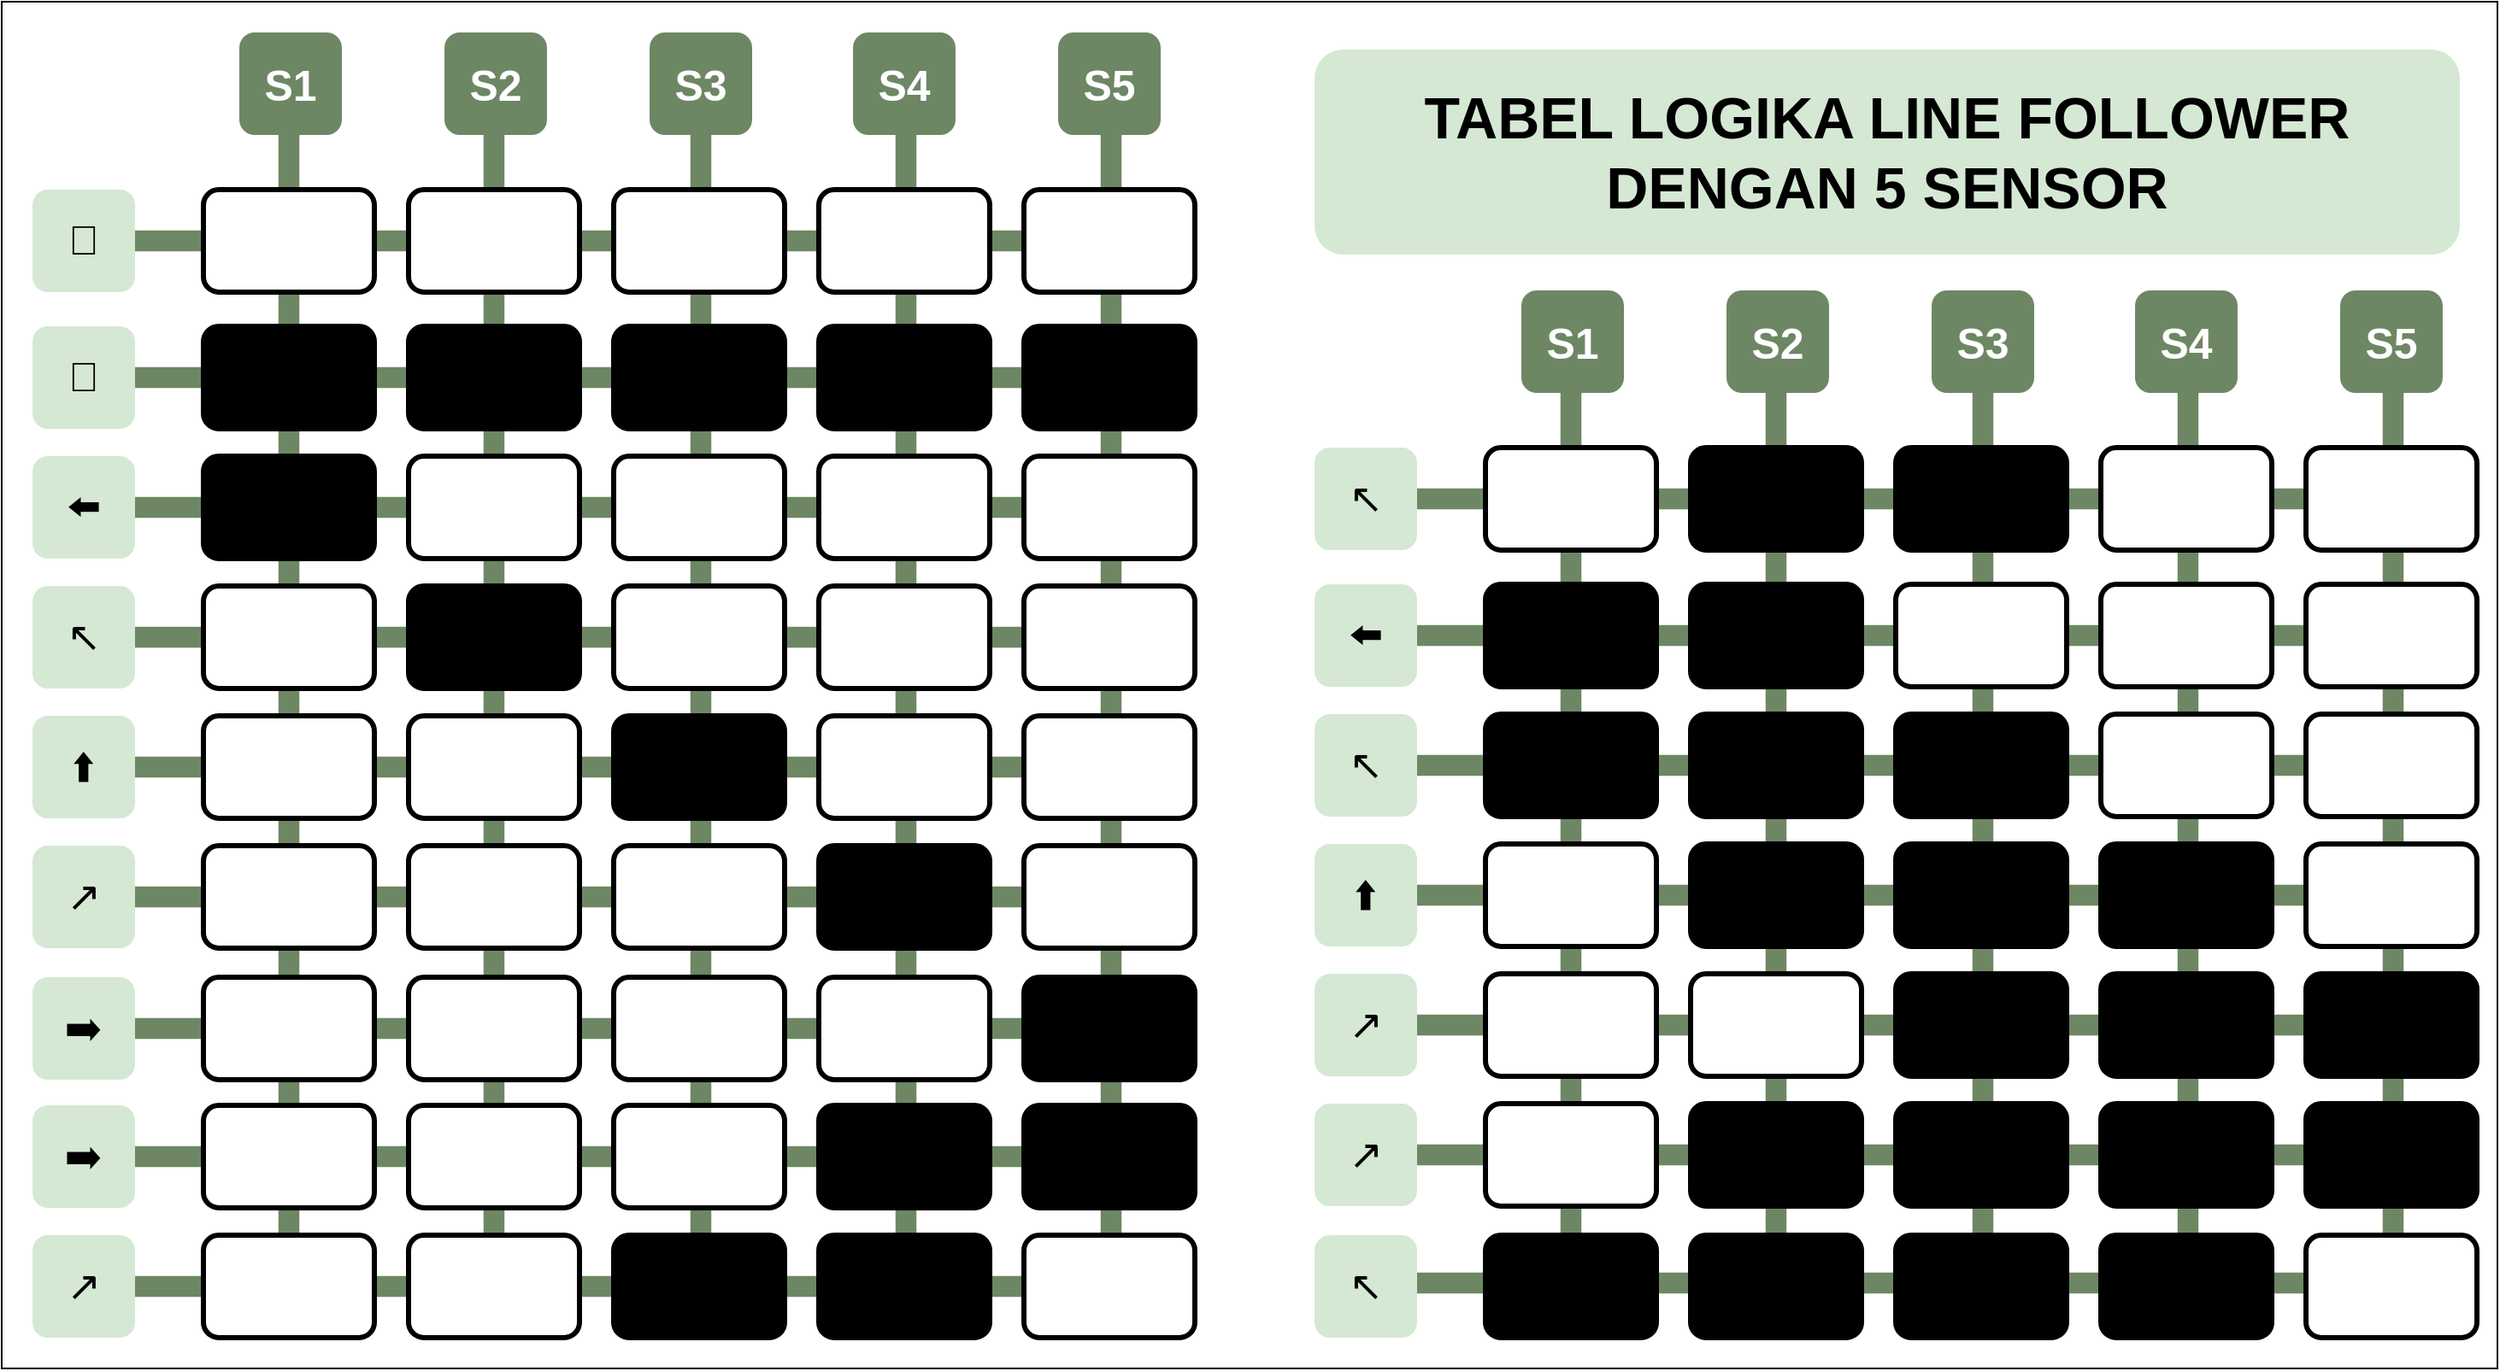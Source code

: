 <mxfile>
    <diagram id="-RucH7jH6c9matsVI8PS" name="Page-1">
        <mxGraphModel dx="1332" dy="2126" grid="1" gridSize="10" guides="1" tooltips="1" connect="1" arrows="1" fold="1" page="1" pageScale="1" pageWidth="827" pageHeight="1169" math="0" shadow="0">
            <root>
                <mxCell id="0"/>
                <mxCell id="1" parent="0"/>
                <mxCell id="498" value="" style="rounded=0;whiteSpace=wrap;html=1;" vertex="1" parent="1">
                    <mxGeometry x="12" y="-1098" width="1460" height="800" as="geometry"/>
                </mxCell>
                <mxCell id="490" value="" style="rounded=1;whiteSpace=wrap;html=1;fillColor=#6d8764;strokeColor=none;fontColor=#ffffff;arcSize=0;rotation=90;" parent="1" vertex="1">
                    <mxGeometry x="1107.75" y="-1098" width="12.25" height="582" as="geometry"/>
                </mxCell>
                <mxCell id="491" value="" style="rounded=1;whiteSpace=wrap;html=1;fillColor=#6d8764;strokeColor=none;fontColor=#ffffff;arcSize=0;rotation=90;" parent="1" vertex="1">
                    <mxGeometry x="1107.75" y="-1018" width="12.25" height="582" as="geometry"/>
                </mxCell>
                <mxCell id="492" value="" style="rounded=1;whiteSpace=wrap;html=1;fillColor=#6d8764;strokeColor=none;fontColor=#ffffff;arcSize=0;rotation=90;" parent="1" vertex="1">
                    <mxGeometry x="1107.75" y="-942" width="12.25" height="582" as="geometry"/>
                </mxCell>
                <mxCell id="493" value="" style="rounded=1;whiteSpace=wrap;html=1;fillColor=#6d8764;strokeColor=none;fontColor=#ffffff;arcSize=0;rotation=90;" parent="1" vertex="1">
                    <mxGeometry x="1107.75" y="-866" width="12.25" height="582" as="geometry"/>
                </mxCell>
                <mxCell id="494" value="" style="rounded=1;whiteSpace=wrap;html=1;fillColor=#6d8764;strokeColor=none;fontColor=#ffffff;arcSize=0;rotation=90;" parent="1" vertex="1">
                    <mxGeometry x="1107.75" y="-790" width="12.25" height="582" as="geometry"/>
                </mxCell>
                <mxCell id="495" value="" style="rounded=1;whiteSpace=wrap;html=1;fillColor=#6d8764;strokeColor=none;fontColor=#ffffff;arcSize=0;rotation=90;" parent="1" vertex="1">
                    <mxGeometry x="1107.75" y="-714" width="12.25" height="582" as="geometry"/>
                </mxCell>
                <mxCell id="496" value="" style="rounded=1;whiteSpace=wrap;html=1;fillColor=#6d8764;strokeColor=none;fontColor=#ffffff;arcSize=0;rotation=90;" parent="1" vertex="1">
                    <mxGeometry x="1107.75" y="-639" width="12.25" height="582" as="geometry"/>
                </mxCell>
                <mxCell id="481" value="" style="rounded=1;whiteSpace=wrap;html=1;fillColor=#6d8764;strokeColor=none;fontColor=#ffffff;arcSize=0;rotation=90;" parent="1" vertex="1">
                    <mxGeometry x="357.75" y="-1169" width="12.25" height="582" as="geometry"/>
                </mxCell>
                <mxCell id="482" value="" style="rounded=1;whiteSpace=wrap;html=1;fillColor=#6d8764;strokeColor=none;fontColor=#ffffff;arcSize=0;rotation=90;" parent="1" vertex="1">
                    <mxGeometry x="357.75" y="-1249" width="12.25" height="582" as="geometry"/>
                </mxCell>
                <mxCell id="483" value="" style="rounded=1;whiteSpace=wrap;html=1;fillColor=#6d8764;strokeColor=none;fontColor=#ffffff;arcSize=0;rotation=90;" parent="1" vertex="1">
                    <mxGeometry x="357.75" y="-1093" width="12.25" height="582" as="geometry"/>
                </mxCell>
                <mxCell id="484" value="" style="rounded=1;whiteSpace=wrap;html=1;fillColor=#6d8764;strokeColor=none;fontColor=#ffffff;arcSize=0;rotation=90;" parent="1" vertex="1">
                    <mxGeometry x="357.75" y="-1017" width="12.25" height="582" as="geometry"/>
                </mxCell>
                <mxCell id="485" value="" style="rounded=1;whiteSpace=wrap;html=1;fillColor=#6d8764;strokeColor=none;fontColor=#ffffff;arcSize=0;rotation=90;" parent="1" vertex="1">
                    <mxGeometry x="357.75" y="-941" width="12.25" height="582" as="geometry"/>
                </mxCell>
                <mxCell id="486" value="" style="rounded=1;whiteSpace=wrap;html=1;fillColor=#6d8764;strokeColor=none;fontColor=#ffffff;arcSize=0;rotation=90;" parent="1" vertex="1">
                    <mxGeometry x="357.75" y="-865" width="12.25" height="582" as="geometry"/>
                </mxCell>
                <mxCell id="487" value="" style="rounded=1;whiteSpace=wrap;html=1;fillColor=#6d8764;strokeColor=none;fontColor=#ffffff;arcSize=0;rotation=90;" parent="1" vertex="1">
                    <mxGeometry x="357.75" y="-788" width="12.25" height="582" as="geometry"/>
                </mxCell>
                <mxCell id="488" value="" style="rounded=1;whiteSpace=wrap;html=1;fillColor=#6d8764;strokeColor=none;fontColor=#ffffff;arcSize=0;rotation=90;" parent="1" vertex="1">
                    <mxGeometry x="357.75" y="-713" width="12.25" height="582" as="geometry"/>
                </mxCell>
                <mxCell id="489" value="" style="rounded=1;whiteSpace=wrap;html=1;fillColor=#6d8764;strokeColor=none;fontColor=#ffffff;arcSize=0;rotation=90;" parent="1" vertex="1">
                    <mxGeometry x="357.75" y="-637" width="12.25" height="582" as="geometry"/>
                </mxCell>
                <mxCell id="390" value="" style="rounded=1;whiteSpace=wrap;html=1;fillColor=#6d8764;strokeColor=none;fontColor=#ffffff;arcSize=0;" parent="1" vertex="1">
                    <mxGeometry x="173.88" y="-1030" width="12.25" height="690" as="geometry"/>
                </mxCell>
                <mxCell id="392" value="" style="rounded=1;whiteSpace=wrap;html=1;fillColor=#6d8764;strokeColor=none;fontColor=#ffffff;arcSize=0;" parent="1" vertex="1">
                    <mxGeometry x="293.87" y="-1040" width="12.25" height="700" as="geometry"/>
                </mxCell>
                <mxCell id="393" value="" style="rounded=1;whiteSpace=wrap;html=1;fillColor=#6d8764;strokeColor=none;fontColor=#ffffff;arcSize=0;" parent="1" vertex="1">
                    <mxGeometry x="414.87" y="-1040" width="12.25" height="690" as="geometry"/>
                </mxCell>
                <mxCell id="394" value="" style="rounded=1;whiteSpace=wrap;html=1;fillColor=#6d8764;strokeColor=none;fontColor=#ffffff;arcSize=0;" parent="1" vertex="1">
                    <mxGeometry x="534.87" y="-1040" width="12.25" height="700" as="geometry"/>
                </mxCell>
                <mxCell id="395" value="" style="rounded=1;whiteSpace=wrap;html=1;fillColor=#6d8764;strokeColor=none;fontColor=#ffffff;arcSize=0;" parent="1" vertex="1">
                    <mxGeometry x="654.88" y="-1040" width="12.25" height="690" as="geometry"/>
                </mxCell>
                <mxCell id="164" value="" style="rounded=1;whiteSpace=wrap;html=1;strokeWidth=3;" parent="1" vertex="1">
                    <mxGeometry x="130" y="-988" width="100" height="60" as="geometry"/>
                </mxCell>
                <mxCell id="165" value="" style="rounded=1;whiteSpace=wrap;html=1;strokeWidth=3;" parent="1" vertex="1">
                    <mxGeometry x="250" y="-988" width="100" height="60" as="geometry"/>
                </mxCell>
                <mxCell id="166" value="" style="rounded=1;whiteSpace=wrap;html=1;strokeWidth=3;" parent="1" vertex="1">
                    <mxGeometry x="370" y="-988" width="100" height="60" as="geometry"/>
                </mxCell>
                <mxCell id="167" value="" style="rounded=1;whiteSpace=wrap;html=1;strokeWidth=3;" parent="1" vertex="1">
                    <mxGeometry x="490" y="-988" width="100" height="60" as="geometry"/>
                </mxCell>
                <mxCell id="168" value="" style="rounded=1;whiteSpace=wrap;html=1;strokeWidth=3;" parent="1" vertex="1">
                    <mxGeometry x="610" y="-988" width="100" height="60" as="geometry"/>
                </mxCell>
                <mxCell id="169" value="" style="rounded=1;whiteSpace=wrap;html=1;strokeWidth=3;fillColor=#000000;" parent="1" vertex="1">
                    <mxGeometry x="130" y="-908" width="100" height="60" as="geometry"/>
                </mxCell>
                <mxCell id="170" value="" style="rounded=1;whiteSpace=wrap;html=1;strokeWidth=3;fillColor=#000000;" parent="1" vertex="1">
                    <mxGeometry x="250" y="-908" width="100" height="60" as="geometry"/>
                </mxCell>
                <mxCell id="171" value="" style="rounded=1;whiteSpace=wrap;html=1;strokeWidth=3;fillColor=#000000;" parent="1" vertex="1">
                    <mxGeometry x="370" y="-908" width="100" height="60" as="geometry"/>
                </mxCell>
                <mxCell id="172" value="" style="rounded=1;whiteSpace=wrap;html=1;strokeWidth=3;fillColor=#000000;" parent="1" vertex="1">
                    <mxGeometry x="490" y="-908" width="100" height="60" as="geometry"/>
                </mxCell>
                <mxCell id="173" value="" style="rounded=1;whiteSpace=wrap;html=1;strokeWidth=3;fillColor=#000000;" parent="1" vertex="1">
                    <mxGeometry x="610" y="-908" width="100" height="60" as="geometry"/>
                </mxCell>
                <mxCell id="174" value="" style="rounded=1;whiteSpace=wrap;html=1;strokeWidth=3;strokeColor=#000000;fillColor=#000000;" parent="1" vertex="1">
                    <mxGeometry x="130" y="-832" width="100" height="60" as="geometry"/>
                </mxCell>
                <mxCell id="175" value="" style="rounded=1;whiteSpace=wrap;html=1;strokeWidth=3;" parent="1" vertex="1">
                    <mxGeometry x="250" y="-832" width="100" height="60" as="geometry"/>
                </mxCell>
                <mxCell id="176" value="" style="rounded=1;whiteSpace=wrap;html=1;strokeWidth=3;" parent="1" vertex="1">
                    <mxGeometry x="370" y="-832" width="100" height="60" as="geometry"/>
                </mxCell>
                <mxCell id="177" value="" style="rounded=1;whiteSpace=wrap;html=1;strokeWidth=3;" parent="1" vertex="1">
                    <mxGeometry x="490" y="-832" width="100" height="60" as="geometry"/>
                </mxCell>
                <mxCell id="178" value="" style="rounded=1;whiteSpace=wrap;html=1;strokeWidth=3;" parent="1" vertex="1">
                    <mxGeometry x="610" y="-832" width="100" height="60" as="geometry"/>
                </mxCell>
                <mxCell id="179" value="" style="rounded=1;whiteSpace=wrap;html=1;strokeWidth=3;" parent="1" vertex="1">
                    <mxGeometry x="130" y="-756" width="100" height="60" as="geometry"/>
                </mxCell>
                <mxCell id="180" value="" style="rounded=1;whiteSpace=wrap;html=1;strokeWidth=3;fillColor=#000000;" parent="1" vertex="1">
                    <mxGeometry x="250" y="-756" width="100" height="60" as="geometry"/>
                </mxCell>
                <mxCell id="181" value="" style="rounded=1;whiteSpace=wrap;html=1;strokeWidth=3;" parent="1" vertex="1">
                    <mxGeometry x="370" y="-756" width="100" height="60" as="geometry"/>
                </mxCell>
                <mxCell id="182" value="" style="rounded=1;whiteSpace=wrap;html=1;strokeWidth=3;" parent="1" vertex="1">
                    <mxGeometry x="490" y="-756" width="100" height="60" as="geometry"/>
                </mxCell>
                <mxCell id="183" value="" style="rounded=1;whiteSpace=wrap;html=1;strokeWidth=3;" parent="1" vertex="1">
                    <mxGeometry x="610" y="-756" width="100" height="60" as="geometry"/>
                </mxCell>
                <mxCell id="184" value="" style="rounded=1;whiteSpace=wrap;html=1;strokeWidth=3;" parent="1" vertex="1">
                    <mxGeometry x="130" y="-680" width="100" height="60" as="geometry"/>
                </mxCell>
                <mxCell id="185" value="" style="rounded=1;whiteSpace=wrap;html=1;strokeWidth=3;" parent="1" vertex="1">
                    <mxGeometry x="250" y="-680" width="100" height="60" as="geometry"/>
                </mxCell>
                <mxCell id="186" value="" style="rounded=1;whiteSpace=wrap;html=1;strokeWidth=3;fillColor=#000000;" parent="1" vertex="1">
                    <mxGeometry x="370" y="-680" width="100" height="60" as="geometry"/>
                </mxCell>
                <mxCell id="187" value="" style="rounded=1;whiteSpace=wrap;html=1;strokeWidth=3;" parent="1" vertex="1">
                    <mxGeometry x="490" y="-680" width="100" height="60" as="geometry"/>
                </mxCell>
                <mxCell id="188" value="" style="rounded=1;whiteSpace=wrap;html=1;strokeWidth=3;" parent="1" vertex="1">
                    <mxGeometry x="610" y="-680" width="100" height="60" as="geometry"/>
                </mxCell>
                <mxCell id="189" value="" style="rounded=1;whiteSpace=wrap;html=1;strokeWidth=3;" parent="1" vertex="1">
                    <mxGeometry x="130" y="-604" width="100" height="60" as="geometry"/>
                </mxCell>
                <mxCell id="190" value="" style="rounded=1;whiteSpace=wrap;html=1;strokeWidth=3;" parent="1" vertex="1">
                    <mxGeometry x="250" y="-604" width="100" height="60" as="geometry"/>
                </mxCell>
                <mxCell id="191" value="" style="rounded=1;whiteSpace=wrap;html=1;strokeWidth=3;" parent="1" vertex="1">
                    <mxGeometry x="370" y="-604" width="100" height="60" as="geometry"/>
                </mxCell>
                <mxCell id="192" value="" style="rounded=1;whiteSpace=wrap;html=1;strokeWidth=3;fillColor=#000000;" parent="1" vertex="1">
                    <mxGeometry x="490" y="-604" width="100" height="60" as="geometry"/>
                </mxCell>
                <mxCell id="193" value="" style="rounded=1;whiteSpace=wrap;html=1;strokeWidth=3;" parent="1" vertex="1">
                    <mxGeometry x="610" y="-604" width="100" height="60" as="geometry"/>
                </mxCell>
                <mxCell id="194" value="" style="rounded=1;whiteSpace=wrap;html=1;strokeWidth=3;" parent="1" vertex="1">
                    <mxGeometry x="130" y="-527" width="100" height="60" as="geometry"/>
                </mxCell>
                <mxCell id="195" value="" style="rounded=1;whiteSpace=wrap;html=1;strokeWidth=3;" parent="1" vertex="1">
                    <mxGeometry x="250" y="-527" width="100" height="60" as="geometry"/>
                </mxCell>
                <mxCell id="196" value="" style="rounded=1;whiteSpace=wrap;html=1;strokeWidth=3;" parent="1" vertex="1">
                    <mxGeometry x="370" y="-527" width="100" height="60" as="geometry"/>
                </mxCell>
                <mxCell id="197" value="" style="rounded=1;whiteSpace=wrap;html=1;strokeWidth=3;" parent="1" vertex="1">
                    <mxGeometry x="490" y="-527" width="100" height="60" as="geometry"/>
                </mxCell>
                <mxCell id="198" value="" style="rounded=1;whiteSpace=wrap;html=1;strokeWidth=3;fillColor=#000000;" parent="1" vertex="1">
                    <mxGeometry x="610" y="-527" width="100" height="60" as="geometry"/>
                </mxCell>
                <mxCell id="199" value="" style="rounded=1;whiteSpace=wrap;html=1;strokeWidth=3;" parent="1" vertex="1">
                    <mxGeometry x="130" y="-452" width="100" height="60" as="geometry"/>
                </mxCell>
                <mxCell id="200" value="" style="rounded=1;whiteSpace=wrap;html=1;strokeWidth=3;" parent="1" vertex="1">
                    <mxGeometry x="250" y="-452" width="100" height="60" as="geometry"/>
                </mxCell>
                <mxCell id="201" value="" style="rounded=1;whiteSpace=wrap;html=1;strokeWidth=3;" parent="1" vertex="1">
                    <mxGeometry x="370" y="-452" width="100" height="60" as="geometry"/>
                </mxCell>
                <mxCell id="202" value="" style="rounded=1;whiteSpace=wrap;html=1;strokeWidth=3;fillColor=#000000;" parent="1" vertex="1">
                    <mxGeometry x="490" y="-452" width="100" height="60" as="geometry"/>
                </mxCell>
                <mxCell id="203" value="" style="rounded=1;whiteSpace=wrap;html=1;strokeWidth=3;fillColor=#000000;" parent="1" vertex="1">
                    <mxGeometry x="610" y="-452" width="100" height="60" as="geometry"/>
                </mxCell>
                <mxCell id="204" value="" style="rounded=1;whiteSpace=wrap;html=1;strokeWidth=3;" parent="1" vertex="1">
                    <mxGeometry x="130" y="-376" width="100" height="60" as="geometry"/>
                </mxCell>
                <mxCell id="205" value="" style="rounded=1;whiteSpace=wrap;html=1;strokeWidth=3;" parent="1" vertex="1">
                    <mxGeometry x="250" y="-376" width="100" height="60" as="geometry"/>
                </mxCell>
                <mxCell id="206" value="" style="rounded=1;whiteSpace=wrap;html=1;strokeWidth=3;fillColor=#000000;" parent="1" vertex="1">
                    <mxGeometry x="370" y="-376" width="100" height="60" as="geometry"/>
                </mxCell>
                <mxCell id="207" value="" style="rounded=1;whiteSpace=wrap;html=1;strokeWidth=3;fillColor=#000000;" parent="1" vertex="1">
                    <mxGeometry x="490" y="-376" width="100" height="60" as="geometry"/>
                </mxCell>
                <mxCell id="208" value="" style="rounded=1;whiteSpace=wrap;html=1;strokeWidth=3;" parent="1" vertex="1">
                    <mxGeometry x="610" y="-376" width="100" height="60" as="geometry"/>
                </mxCell>
                <mxCell id="402" value="S1" style="rounded=1;whiteSpace=wrap;html=1;strokeWidth=3;fontSize=25;fontStyle=1;fillColor=#6d8764;strokeColor=none;fontColor=#ffffff;" parent="1" vertex="1">
                    <mxGeometry x="151" y="-1080" width="60" height="60" as="geometry"/>
                </mxCell>
                <mxCell id="403" value="S2" style="rounded=1;whiteSpace=wrap;html=1;strokeWidth=3;fontSize=25;fontStyle=1;fillColor=#6d8764;strokeColor=none;fontColor=#ffffff;" parent="1" vertex="1">
                    <mxGeometry x="271" y="-1080" width="60" height="60" as="geometry"/>
                </mxCell>
                <mxCell id="404" value="S3" style="rounded=1;whiteSpace=wrap;html=1;strokeWidth=3;fontSize=25;fontStyle=1;fillColor=#6d8764;strokeColor=none;fontColor=#ffffff;" parent="1" vertex="1">
                    <mxGeometry x="391" y="-1080" width="60" height="60" as="geometry"/>
                </mxCell>
                <mxCell id="405" value="S4" style="rounded=1;whiteSpace=wrap;html=1;strokeWidth=3;fontSize=25;fontStyle=1;fillColor=#6d8764;strokeColor=none;fontColor=#ffffff;" parent="1" vertex="1">
                    <mxGeometry x="510" y="-1080" width="60" height="60" as="geometry"/>
                </mxCell>
                <mxCell id="406" value="S5" style="rounded=1;whiteSpace=wrap;html=1;strokeWidth=3;fontSize=25;fontStyle=1;fillColor=#6d8764;strokeColor=none;fontColor=#ffffff;" parent="1" vertex="1">
                    <mxGeometry x="630" y="-1080" width="60" height="60" as="geometry"/>
                </mxCell>
                <mxCell id="407" value="&lt;span style=&quot;color: rgb(0, 0, 0);&quot;&gt;🛑&lt;/span&gt;" style="rounded=1;whiteSpace=wrap;html=1;strokeWidth=3;fontSize=24;fillColor=#d5e8d4;strokeColor=none;" parent="1" vertex="1">
                    <mxGeometry x="30" y="-988" width="60" height="60" as="geometry"/>
                </mxCell>
                <mxCell id="408" value="🛑" style="rounded=1;whiteSpace=wrap;html=1;strokeWidth=3;fontSize=24;fillColor=#d5e8d4;strokeColor=none;" parent="1" vertex="1">
                    <mxGeometry x="30" y="-908" width="60" height="60" as="geometry"/>
                </mxCell>
                <mxCell id="409" value="⬅️" style="rounded=1;whiteSpace=wrap;html=1;strokeWidth=3;fontSize=24;fillColor=#d5e8d4;strokeColor=none;" parent="1" vertex="1">
                    <mxGeometry x="30" y="-832" width="60" height="60" as="geometry"/>
                </mxCell>
                <mxCell id="410" value="↖️" style="rounded=1;whiteSpace=wrap;html=1;strokeWidth=3;fontSize=24;fillColor=#d5e8d4;strokeColor=none;" parent="1" vertex="1">
                    <mxGeometry x="30" y="-756" width="60" height="60" as="geometry"/>
                </mxCell>
                <mxCell id="411" value="⬆️" style="rounded=1;whiteSpace=wrap;html=1;strokeWidth=3;fontSize=24;fillColor=#d5e8d4;strokeColor=none;" parent="1" vertex="1">
                    <mxGeometry x="30" y="-680" width="60" height="60" as="geometry"/>
                </mxCell>
                <mxCell id="413" value="↗️" style="rounded=1;whiteSpace=wrap;html=1;strokeWidth=3;fontSize=24;fillColor=#d5e8d4;strokeColor=none;" parent="1" vertex="1">
                    <mxGeometry x="30" y="-604" width="60" height="60" as="geometry"/>
                </mxCell>
                <mxCell id="414" value="➡️" style="rounded=1;whiteSpace=wrap;html=1;strokeWidth=3;fontSize=24;fillColor=#d5e8d4;strokeColor=none;" parent="1" vertex="1">
                    <mxGeometry x="30" y="-527" width="60" height="60" as="geometry"/>
                </mxCell>
                <mxCell id="415" value="&lt;span style=&quot;color: rgb(0, 0, 0);&quot;&gt;➡️&lt;/span&gt;" style="rounded=1;whiteSpace=wrap;html=1;strokeWidth=3;fontSize=24;fillColor=#d5e8d4;strokeColor=none;" parent="1" vertex="1">
                    <mxGeometry x="30" y="-452" width="60" height="60" as="geometry"/>
                </mxCell>
                <mxCell id="416" value="&lt;span style=&quot;color: rgb(0, 0, 0);&quot;&gt;↗️&lt;/span&gt;" style="rounded=1;whiteSpace=wrap;html=1;strokeWidth=3;fontSize=24;fillColor=#d5e8d4;strokeColor=none;" parent="1" vertex="1">
                    <mxGeometry x="30" y="-376" width="60" height="60" as="geometry"/>
                </mxCell>
                <mxCell id="417" value="" style="rounded=1;whiteSpace=wrap;html=1;fillColor=#6d8764;strokeColor=none;fontColor=#ffffff;arcSize=0;" parent="1" vertex="1">
                    <mxGeometry x="923.88" y="-879" width="12.25" height="530" as="geometry"/>
                </mxCell>
                <mxCell id="418" value="" style="rounded=1;whiteSpace=wrap;html=1;fillColor=#6d8764;strokeColor=none;fontColor=#ffffff;arcSize=0;" parent="1" vertex="1">
                    <mxGeometry x="1043.87" y="-889" width="12.25" height="550" as="geometry"/>
                </mxCell>
                <mxCell id="419" value="" style="rounded=1;whiteSpace=wrap;html=1;fillColor=#6d8764;strokeColor=none;fontColor=#ffffff;arcSize=0;" parent="1" vertex="1">
                    <mxGeometry x="1164.87" y="-889" width="12.25" height="540" as="geometry"/>
                </mxCell>
                <mxCell id="420" value="" style="rounded=1;whiteSpace=wrap;html=1;fillColor=#6d8764;strokeColor=none;fontColor=#ffffff;arcSize=0;" parent="1" vertex="1">
                    <mxGeometry x="1284.87" y="-889" width="12.25" height="550" as="geometry"/>
                </mxCell>
                <mxCell id="421" value="" style="rounded=1;whiteSpace=wrap;html=1;fillColor=#6d8764;strokeColor=none;fontColor=#ffffff;arcSize=0;" parent="1" vertex="1">
                    <mxGeometry x="1404.88" y="-889" width="12.25" height="540" as="geometry"/>
                </mxCell>
                <mxCell id="422" value="" style="rounded=1;whiteSpace=wrap;html=1;strokeWidth=3;" parent="1" vertex="1">
                    <mxGeometry x="880" y="-837" width="100" height="60" as="geometry"/>
                </mxCell>
                <mxCell id="423" value="" style="rounded=1;whiteSpace=wrap;html=1;strokeWidth=3;fillColor=#000000;" parent="1" vertex="1">
                    <mxGeometry x="1000" y="-837" width="100" height="60" as="geometry"/>
                </mxCell>
                <mxCell id="424" value="" style="rounded=1;whiteSpace=wrap;html=1;strokeWidth=3;fillColor=#000000;" parent="1" vertex="1">
                    <mxGeometry x="1120" y="-837" width="100" height="60" as="geometry"/>
                </mxCell>
                <mxCell id="425" value="" style="rounded=1;whiteSpace=wrap;html=1;strokeWidth=3;" parent="1" vertex="1">
                    <mxGeometry x="1240" y="-837" width="100" height="60" as="geometry"/>
                </mxCell>
                <mxCell id="426" value="" style="rounded=1;whiteSpace=wrap;html=1;strokeWidth=3;" parent="1" vertex="1">
                    <mxGeometry x="1360" y="-837" width="100" height="60" as="geometry"/>
                </mxCell>
                <mxCell id="427" value="" style="rounded=1;whiteSpace=wrap;html=1;strokeWidth=3;fillColor=#000000;" parent="1" vertex="1">
                    <mxGeometry x="880" y="-757" width="100" height="60" as="geometry"/>
                </mxCell>
                <mxCell id="428" value="" style="rounded=1;whiteSpace=wrap;html=1;strokeWidth=3;fillColor=#000000;" parent="1" vertex="1">
                    <mxGeometry x="1000" y="-757" width="100" height="60" as="geometry"/>
                </mxCell>
                <mxCell id="429" value="" style="rounded=1;whiteSpace=wrap;html=1;strokeWidth=3;fillColor=#FFFFFF;" parent="1" vertex="1">
                    <mxGeometry x="1120" y="-757" width="100" height="60" as="geometry"/>
                </mxCell>
                <mxCell id="430" value="" style="rounded=1;whiteSpace=wrap;html=1;strokeWidth=3;fillColor=#FFFFFF;" parent="1" vertex="1">
                    <mxGeometry x="1240" y="-757" width="100" height="60" as="geometry"/>
                </mxCell>
                <mxCell id="431" value="" style="rounded=1;whiteSpace=wrap;html=1;strokeWidth=3;fillColor=#FFFFFF;" parent="1" vertex="1">
                    <mxGeometry x="1360" y="-757" width="100" height="60" as="geometry"/>
                </mxCell>
                <mxCell id="432" value="" style="rounded=1;whiteSpace=wrap;html=1;strokeWidth=3;strokeColor=#000000;fillColor=#000000;" parent="1" vertex="1">
                    <mxGeometry x="880" y="-681" width="100" height="60" as="geometry"/>
                </mxCell>
                <mxCell id="433" value="" style="rounded=1;whiteSpace=wrap;html=1;strokeWidth=3;fillColor=#000000;" parent="1" vertex="1">
                    <mxGeometry x="1000" y="-681" width="100" height="60" as="geometry"/>
                </mxCell>
                <mxCell id="434" value="" style="rounded=1;whiteSpace=wrap;html=1;strokeWidth=3;fillColor=#000000;" parent="1" vertex="1">
                    <mxGeometry x="1120" y="-681" width="100" height="60" as="geometry"/>
                </mxCell>
                <mxCell id="435" value="" style="rounded=1;whiteSpace=wrap;html=1;strokeWidth=3;" parent="1" vertex="1">
                    <mxGeometry x="1240" y="-681" width="100" height="60" as="geometry"/>
                </mxCell>
                <mxCell id="436" value="" style="rounded=1;whiteSpace=wrap;html=1;strokeWidth=3;" parent="1" vertex="1">
                    <mxGeometry x="1360" y="-681" width="100" height="60" as="geometry"/>
                </mxCell>
                <mxCell id="437" value="" style="rounded=1;whiteSpace=wrap;html=1;strokeWidth=3;" parent="1" vertex="1">
                    <mxGeometry x="880" y="-605" width="100" height="60" as="geometry"/>
                </mxCell>
                <mxCell id="438" value="" style="rounded=1;whiteSpace=wrap;html=1;strokeWidth=3;fillColor=#000000;" parent="1" vertex="1">
                    <mxGeometry x="1000" y="-605" width="100" height="60" as="geometry"/>
                </mxCell>
                <mxCell id="439" value="" style="rounded=1;whiteSpace=wrap;html=1;strokeWidth=3;fillColor=#000000;" parent="1" vertex="1">
                    <mxGeometry x="1120" y="-605" width="100" height="60" as="geometry"/>
                </mxCell>
                <mxCell id="440" value="" style="rounded=1;whiteSpace=wrap;html=1;strokeWidth=3;fillColor=#000000;" parent="1" vertex="1">
                    <mxGeometry x="1240" y="-605" width="100" height="60" as="geometry"/>
                </mxCell>
                <mxCell id="441" value="" style="rounded=1;whiteSpace=wrap;html=1;strokeWidth=3;" parent="1" vertex="1">
                    <mxGeometry x="1360" y="-605" width="100" height="60" as="geometry"/>
                </mxCell>
                <mxCell id="442" value="" style="rounded=1;whiteSpace=wrap;html=1;strokeWidth=3;" parent="1" vertex="1">
                    <mxGeometry x="880" y="-529" width="100" height="60" as="geometry"/>
                </mxCell>
                <mxCell id="443" value="" style="rounded=1;whiteSpace=wrap;html=1;strokeWidth=3;" parent="1" vertex="1">
                    <mxGeometry x="1000" y="-529" width="100" height="60" as="geometry"/>
                </mxCell>
                <mxCell id="444" value="" style="rounded=1;whiteSpace=wrap;html=1;strokeWidth=3;fillColor=#000000;" parent="1" vertex="1">
                    <mxGeometry x="1120" y="-529" width="100" height="60" as="geometry"/>
                </mxCell>
                <mxCell id="445" value="" style="rounded=1;whiteSpace=wrap;html=1;strokeWidth=3;fillColor=#000000;" parent="1" vertex="1">
                    <mxGeometry x="1240" y="-529" width="100" height="60" as="geometry"/>
                </mxCell>
                <mxCell id="446" value="" style="rounded=1;whiteSpace=wrap;html=1;strokeWidth=3;fillColor=#000000;" parent="1" vertex="1">
                    <mxGeometry x="1360" y="-529" width="100" height="60" as="geometry"/>
                </mxCell>
                <mxCell id="447" value="" style="rounded=1;whiteSpace=wrap;html=1;strokeWidth=3;" parent="1" vertex="1">
                    <mxGeometry x="880" y="-453" width="100" height="60" as="geometry"/>
                </mxCell>
                <mxCell id="448" value="" style="rounded=1;whiteSpace=wrap;html=1;strokeWidth=3;fillColor=#000000;" parent="1" vertex="1">
                    <mxGeometry x="1000" y="-453" width="100" height="60" as="geometry"/>
                </mxCell>
                <mxCell id="449" value="" style="rounded=1;whiteSpace=wrap;html=1;strokeWidth=3;fillColor=#000000;" parent="1" vertex="1">
                    <mxGeometry x="1120" y="-453" width="100" height="60" as="geometry"/>
                </mxCell>
                <mxCell id="450" value="" style="rounded=1;whiteSpace=wrap;html=1;strokeWidth=3;fillColor=#000000;" parent="1" vertex="1">
                    <mxGeometry x="1240" y="-453" width="100" height="60" as="geometry"/>
                </mxCell>
                <mxCell id="451" value="" style="rounded=1;whiteSpace=wrap;html=1;strokeWidth=3;fillColor=#000000;" parent="1" vertex="1">
                    <mxGeometry x="1360" y="-453" width="100" height="60" as="geometry"/>
                </mxCell>
                <mxCell id="452" value="" style="rounded=1;whiteSpace=wrap;html=1;strokeWidth=3;fillColor=#000000;" parent="1" vertex="1">
                    <mxGeometry x="880" y="-376" width="100" height="60" as="geometry"/>
                </mxCell>
                <mxCell id="453" value="" style="rounded=1;whiteSpace=wrap;html=1;strokeWidth=3;fillColor=#000000;" parent="1" vertex="1">
                    <mxGeometry x="1000" y="-376" width="100" height="60" as="geometry"/>
                </mxCell>
                <mxCell id="454" value="" style="rounded=1;whiteSpace=wrap;html=1;strokeWidth=3;fillColor=#000000;" parent="1" vertex="1">
                    <mxGeometry x="1120" y="-376" width="100" height="60" as="geometry"/>
                </mxCell>
                <mxCell id="455" value="" style="rounded=1;whiteSpace=wrap;html=1;strokeWidth=3;fillColor=#000000;" parent="1" vertex="1">
                    <mxGeometry x="1240" y="-376" width="100" height="60" as="geometry"/>
                </mxCell>
                <mxCell id="456" value="" style="rounded=1;whiteSpace=wrap;html=1;strokeWidth=3;fillColor=#FFFFFF;" parent="1" vertex="1">
                    <mxGeometry x="1360" y="-376" width="100" height="60" as="geometry"/>
                </mxCell>
                <mxCell id="467" value="S1" style="rounded=1;whiteSpace=wrap;html=1;strokeWidth=3;fontSize=25;fontStyle=1;fillColor=#6d8764;strokeColor=none;fontColor=#ffffff;" parent="1" vertex="1">
                    <mxGeometry x="901" y="-929" width="60" height="60" as="geometry"/>
                </mxCell>
                <mxCell id="468" value="S2" style="rounded=1;whiteSpace=wrap;html=1;strokeWidth=3;fontSize=25;fontStyle=1;fillColor=#6d8764;strokeColor=none;fontColor=#ffffff;" parent="1" vertex="1">
                    <mxGeometry x="1021" y="-929" width="60" height="60" as="geometry"/>
                </mxCell>
                <mxCell id="469" value="S3" style="rounded=1;whiteSpace=wrap;html=1;strokeWidth=3;fontSize=25;fontStyle=1;fillColor=#6d8764;strokeColor=none;fontColor=#ffffff;" parent="1" vertex="1">
                    <mxGeometry x="1141" y="-929" width="60" height="60" as="geometry"/>
                </mxCell>
                <mxCell id="470" value="S4" style="rounded=1;whiteSpace=wrap;html=1;strokeWidth=3;fontSize=25;fontStyle=1;fillColor=#6d8764;strokeColor=none;fontColor=#ffffff;" parent="1" vertex="1">
                    <mxGeometry x="1260" y="-929" width="60" height="60" as="geometry"/>
                </mxCell>
                <mxCell id="471" value="S5" style="rounded=1;whiteSpace=wrap;html=1;strokeWidth=3;fontSize=25;fontStyle=1;fillColor=#6d8764;strokeColor=none;fontColor=#ffffff;" parent="1" vertex="1">
                    <mxGeometry x="1380" y="-929" width="60" height="60" as="geometry"/>
                </mxCell>
                <mxCell id="472" value="&lt;span style=&quot;color: rgb(0, 0, 0); font-size: 24px;&quot;&gt;↖️&lt;/span&gt;" style="rounded=1;whiteSpace=wrap;html=1;strokeWidth=3;fillColor=#d5e8d4;strokeColor=none;" parent="1" vertex="1">
                    <mxGeometry x="780" y="-837" width="60" height="60" as="geometry"/>
                </mxCell>
                <mxCell id="473" value="&lt;span style=&quot;color: rgb(0, 0, 0); font-size: 24px;&quot;&gt;⬅️&lt;/span&gt;" style="rounded=1;whiteSpace=wrap;html=1;strokeWidth=3;fillColor=#d5e8d4;strokeColor=none;" parent="1" vertex="1">
                    <mxGeometry x="780" y="-757" width="60" height="60" as="geometry"/>
                </mxCell>
                <mxCell id="474" value="&lt;span style=&quot;color: rgb(0, 0, 0); font-size: 24px;&quot;&gt;↖️&lt;/span&gt;" style="rounded=1;whiteSpace=wrap;html=1;strokeWidth=3;fillColor=#d5e8d4;strokeColor=none;" parent="1" vertex="1">
                    <mxGeometry x="780" y="-681" width="60" height="60" as="geometry"/>
                </mxCell>
                <mxCell id="475" value="&lt;span style=&quot;color: rgb(0, 0, 0); font-size: 24px;&quot;&gt;⬆️&lt;/span&gt;" style="rounded=1;whiteSpace=wrap;html=1;strokeWidth=3;fillColor=#d5e8d4;strokeColor=none;" parent="1" vertex="1">
                    <mxGeometry x="780" y="-605" width="60" height="60" as="geometry"/>
                </mxCell>
                <mxCell id="476" value="&lt;span style=&quot;color: rgb(0, 0, 0); font-size: 24px;&quot;&gt;↗️&lt;/span&gt;" style="rounded=1;whiteSpace=wrap;html=1;strokeWidth=3;fillColor=#d5e8d4;strokeColor=none;" parent="1" vertex="1">
                    <mxGeometry x="780" y="-529" width="60" height="60" as="geometry"/>
                </mxCell>
                <mxCell id="477" value="&lt;span style=&quot;color: rgb(0, 0, 0); font-size: 24px;&quot;&gt;↗️&lt;/span&gt;" style="rounded=1;whiteSpace=wrap;html=1;strokeWidth=3;fillColor=#d5e8d4;strokeColor=none;" parent="1" vertex="1">
                    <mxGeometry x="780" y="-453" width="60" height="60" as="geometry"/>
                </mxCell>
                <mxCell id="478" value="&lt;span style=&quot;color: rgb(0, 0, 0); font-size: 24px;&quot;&gt;↖️&lt;/span&gt;" style="rounded=1;whiteSpace=wrap;html=1;strokeWidth=3;fillColor=#d5e8d4;strokeColor=none;" parent="1" vertex="1">
                    <mxGeometry x="780" y="-376" width="60" height="60" as="geometry"/>
                </mxCell>
                <mxCell id="497" value="&lt;span&gt;TABEL LOGIKA LINE FOLLOWER DENGAN 5 SENSOR&lt;/span&gt;" style="rounded=1;whiteSpace=wrap;html=1;strokeWidth=3;fillColor=#d5e8d4;strokeColor=none;arcSize=14;fontSize=34;fontStyle=1" parent="1" vertex="1">
                    <mxGeometry x="780" y="-1070" width="670" height="120" as="geometry"/>
                </mxCell>
            </root>
        </mxGraphModel>
    </diagram>
</mxfile>